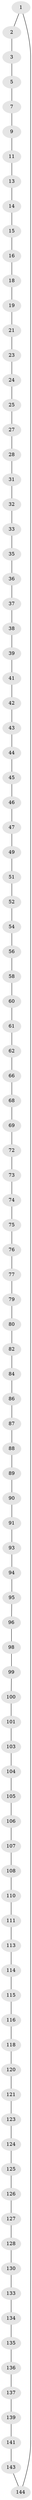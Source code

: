 // original degree distribution, {2: 1.0}
// Generated by graph-tools (version 1.1) at 2025/20/03/04/25 18:20:02]
// undirected, 101 vertices, 101 edges
graph export_dot {
graph [start="1"]
  node [color=gray90,style=filled];
  1;
  2;
  3 [super="+4"];
  5 [super="+6"];
  7 [super="+8"];
  9 [super="+10"];
  11 [super="+12"];
  13;
  14;
  15;
  16 [super="+17"];
  18;
  19 [super="+20"];
  21 [super="+22"];
  23;
  24;
  25 [super="+26"];
  27;
  28 [super="+29"];
  31;
  32;
  33 [super="+34"];
  35;
  36;
  37;
  38;
  39 [super="+40"];
  41;
  42;
  43;
  44;
  45;
  46;
  47 [super="+48"];
  49 [super="+50"];
  51;
  52 [super="+53"];
  54 [super="+55"];
  56 [super="+57"];
  58 [super="+59"];
  60;
  61;
  62 [super="+63"];
  66 [super="+67"];
  68;
  69 [super="+70"];
  72;
  73;
  74;
  75;
  76;
  77 [super="+78"];
  79;
  80 [super="+81"];
  82 [super="+83"];
  84 [super="+85"];
  86;
  87;
  88;
  89;
  90;
  91 [super="+92"];
  93;
  94;
  95;
  96 [super="+97"];
  98;
  99;
  100;
  101 [super="+102"];
  103;
  104;
  105;
  106;
  107;
  108 [super="+109"];
  110;
  111 [super="+112"];
  113;
  114;
  115;
  116 [super="+117"];
  118 [super="+119"];
  120;
  121 [super="+122"];
  123;
  124;
  125;
  126;
  127;
  128 [super="+129"];
  130 [super="+131"];
  133;
  134;
  135;
  136;
  137 [super="+138"];
  139 [super="+140"];
  141 [super="+142"];
  143;
  144 [super="+145"];
  1 -- 2;
  1 -- 144;
  2 -- 3;
  3 -- 5;
  5 -- 7;
  7 -- 9;
  9 -- 11;
  11 -- 13;
  13 -- 14;
  14 -- 15;
  15 -- 16;
  16 -- 18;
  18 -- 19;
  19 -- 21;
  21 -- 23;
  23 -- 24;
  24 -- 25;
  25 -- 27;
  27 -- 28;
  28 -- 31;
  31 -- 32;
  32 -- 33;
  33 -- 35;
  35 -- 36;
  36 -- 37;
  37 -- 38;
  38 -- 39;
  39 -- 41;
  41 -- 42;
  42 -- 43;
  43 -- 44;
  44 -- 45;
  45 -- 46;
  46 -- 47;
  47 -- 49;
  49 -- 51;
  51 -- 52;
  52 -- 54;
  54 -- 56;
  56 -- 58;
  58 -- 60;
  60 -- 61;
  61 -- 62;
  62 -- 66;
  66 -- 68;
  68 -- 69;
  69 -- 72;
  72 -- 73;
  73 -- 74;
  74 -- 75;
  75 -- 76;
  76 -- 77;
  77 -- 79;
  79 -- 80;
  80 -- 82;
  82 -- 84;
  84 -- 86;
  86 -- 87;
  87 -- 88;
  88 -- 89;
  89 -- 90;
  90 -- 91;
  91 -- 93;
  93 -- 94;
  94 -- 95;
  95 -- 96;
  96 -- 98;
  98 -- 99;
  99 -- 100;
  100 -- 101;
  101 -- 103;
  103 -- 104;
  104 -- 105;
  105 -- 106;
  106 -- 107;
  107 -- 108;
  108 -- 110;
  110 -- 111;
  111 -- 113;
  113 -- 114;
  114 -- 115;
  115 -- 116;
  116 -- 118;
  118 -- 120;
  120 -- 121;
  121 -- 123;
  123 -- 124;
  124 -- 125;
  125 -- 126;
  126 -- 127;
  127 -- 128;
  128 -- 130;
  130 -- 133;
  133 -- 134;
  134 -- 135;
  135 -- 136;
  136 -- 137;
  137 -- 139;
  139 -- 141;
  141 -- 143;
  143 -- 144;
}
